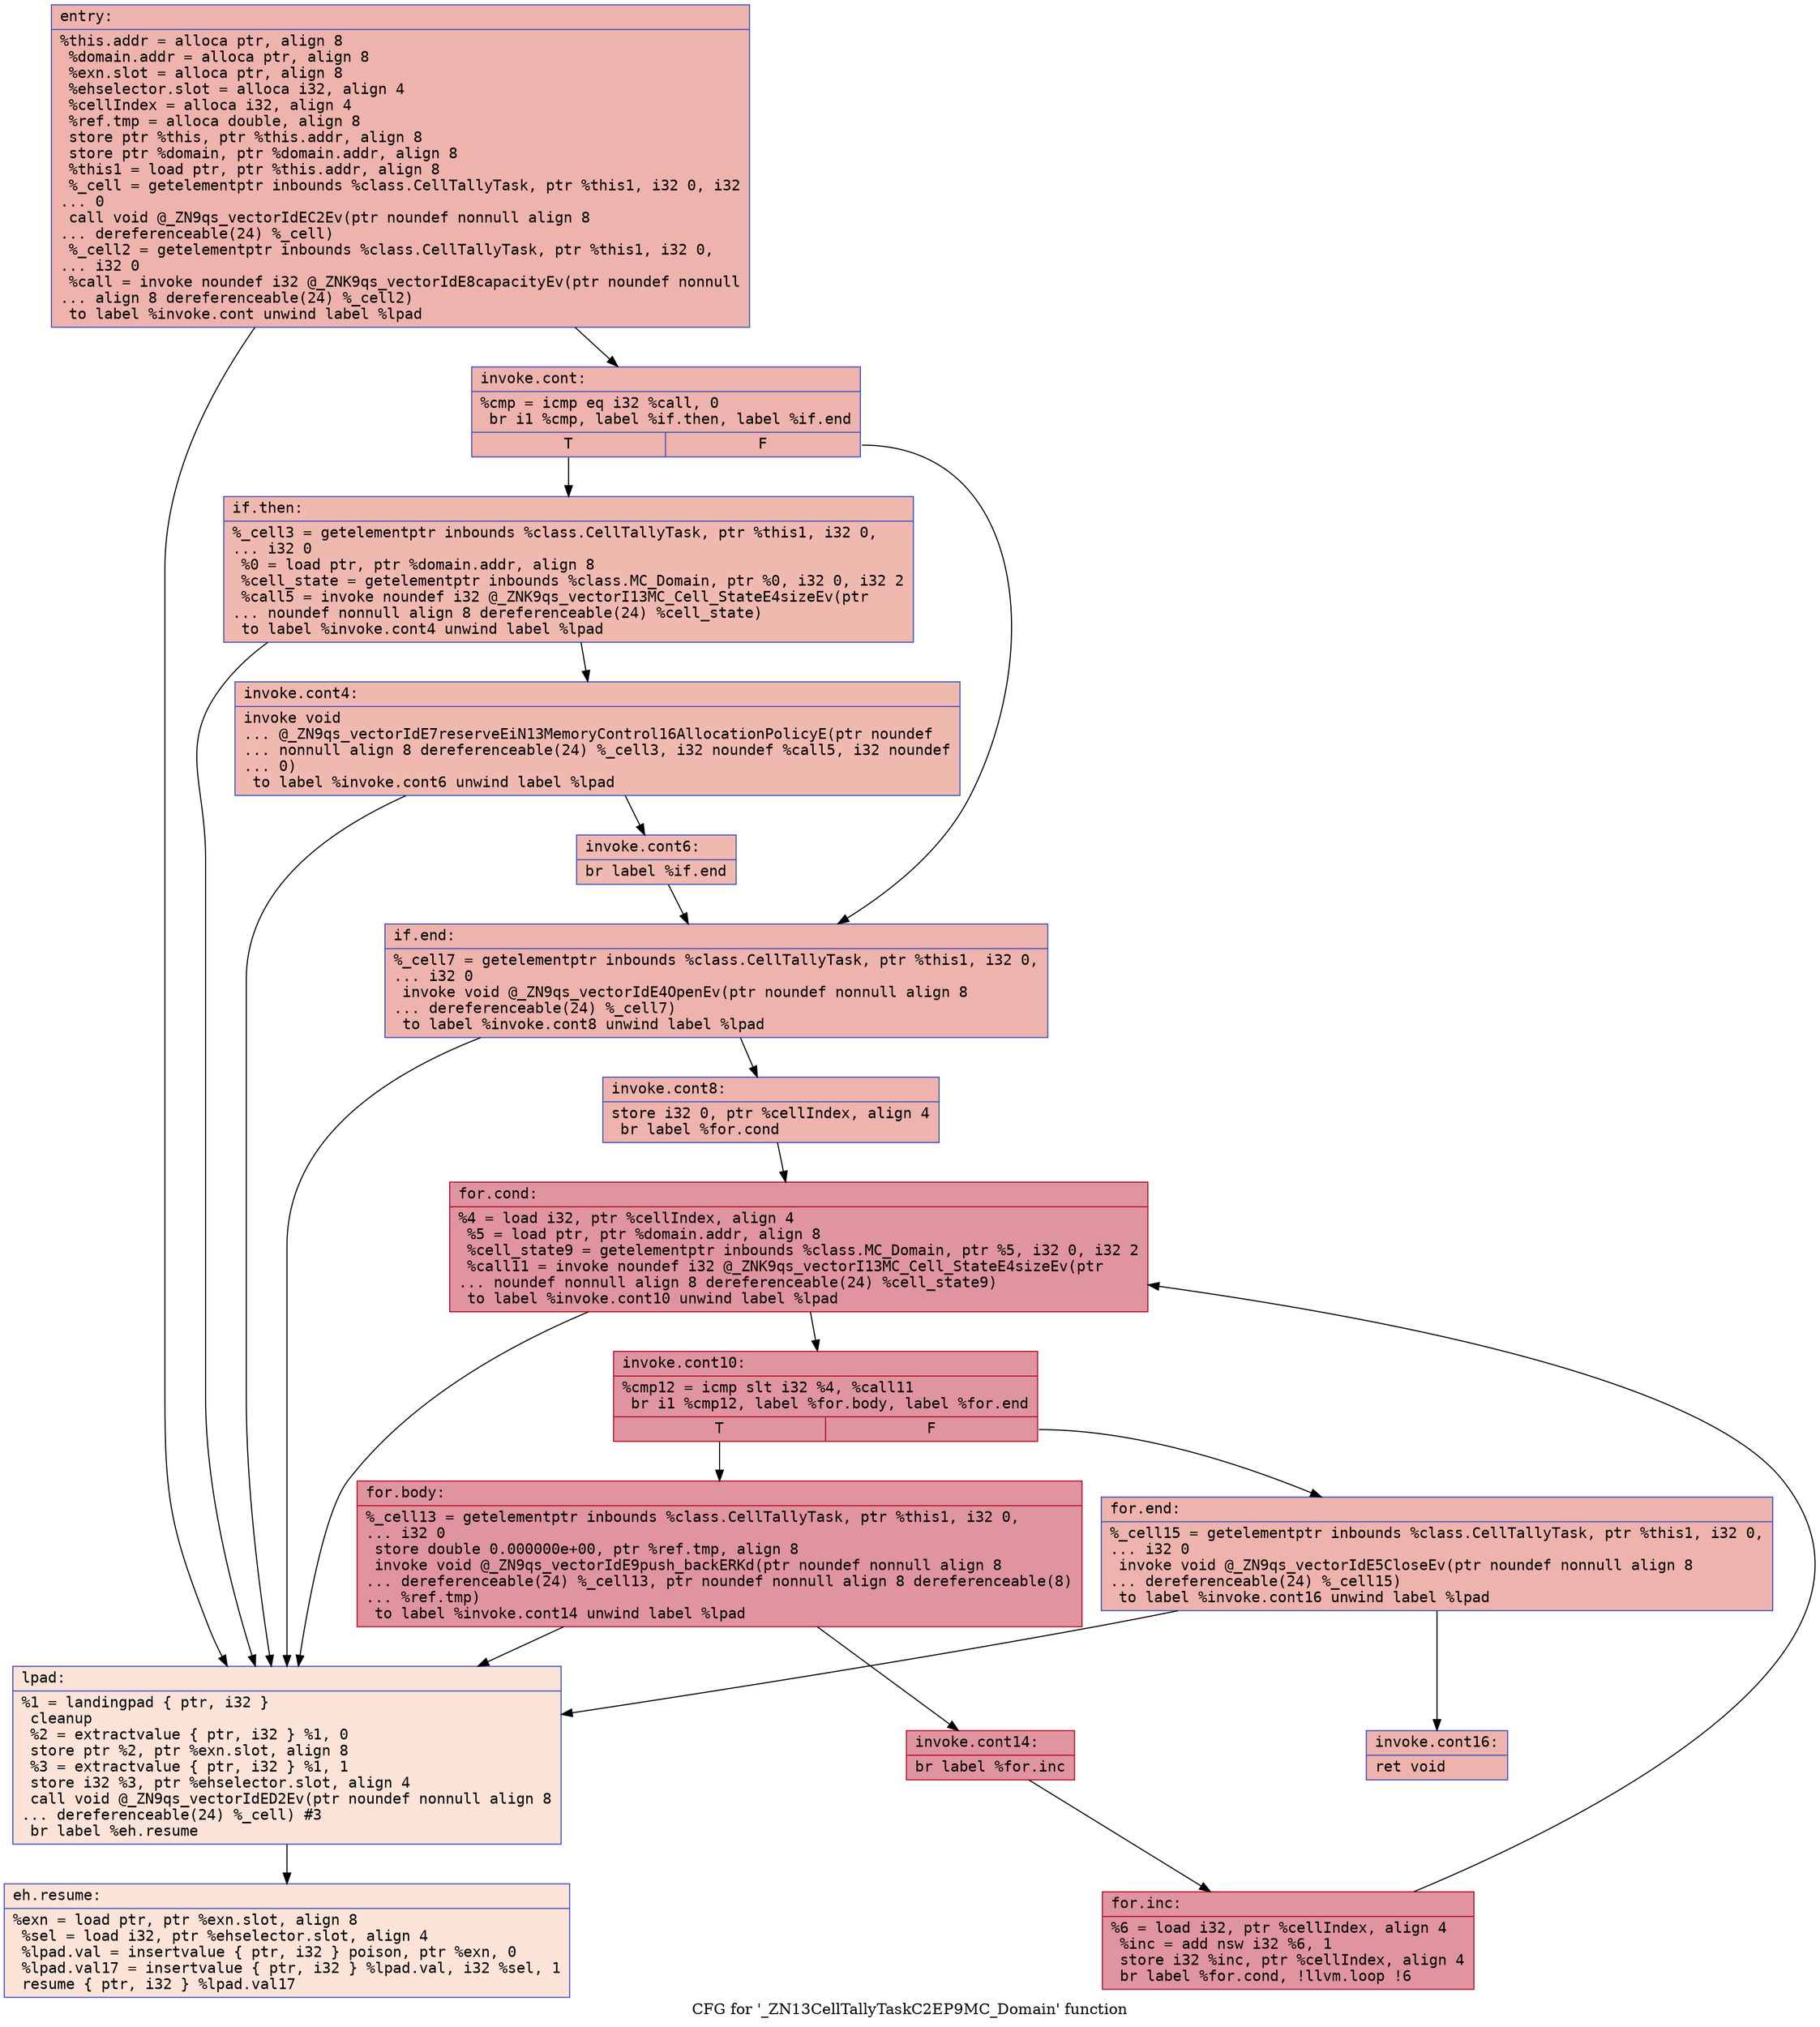 digraph "CFG for '_ZN13CellTallyTaskC2EP9MC_Domain' function" {
	label="CFG for '_ZN13CellTallyTaskC2EP9MC_Domain' function";

	Node0x556c3c7dc950 [shape=record,color="#3d50c3ff", style=filled, fillcolor="#d6524470" fontname="Courier",label="{entry:\l|  %this.addr = alloca ptr, align 8\l  %domain.addr = alloca ptr, align 8\l  %exn.slot = alloca ptr, align 8\l  %ehselector.slot = alloca i32, align 4\l  %cellIndex = alloca i32, align 4\l  %ref.tmp = alloca double, align 8\l  store ptr %this, ptr %this.addr, align 8\l  store ptr %domain, ptr %domain.addr, align 8\l  %this1 = load ptr, ptr %this.addr, align 8\l  %_cell = getelementptr inbounds %class.CellTallyTask, ptr %this1, i32 0, i32\l... 0\l  call void @_ZN9qs_vectorIdEC2Ev(ptr noundef nonnull align 8\l... dereferenceable(24) %_cell)\l  %_cell2 = getelementptr inbounds %class.CellTallyTask, ptr %this1, i32 0,\l... i32 0\l  %call = invoke noundef i32 @_ZNK9qs_vectorIdE8capacityEv(ptr noundef nonnull\l... align 8 dereferenceable(24) %_cell2)\l          to label %invoke.cont unwind label %lpad\l}"];
	Node0x556c3c7dc950 -> Node0x556c3c7dd1e0[tooltip="entry -> invoke.cont\nProbability 100.00%" ];
	Node0x556c3c7dc950 -> Node0x556c3c7dd400[tooltip="entry -> lpad\nProbability 0.00%" ];
	Node0x556c3c7dd1e0 [shape=record,color="#3d50c3ff", style=filled, fillcolor="#d6524470" fontname="Courier",label="{invoke.cont:\l|  %cmp = icmp eq i32 %call, 0\l  br i1 %cmp, label %if.then, label %if.end\l|{<s0>T|<s1>F}}"];
	Node0x556c3c7dd1e0:s0 -> Node0x556c3c7dd640[tooltip="invoke.cont -> if.then\nProbability 37.50%" ];
	Node0x556c3c7dd1e0:s1 -> Node0x556c3c7dd6b0[tooltip="invoke.cont -> if.end\nProbability 62.50%" ];
	Node0x556c3c7dd640 [shape=record,color="#3d50c3ff", style=filled, fillcolor="#de614d70" fontname="Courier",label="{if.then:\l|  %_cell3 = getelementptr inbounds %class.CellTallyTask, ptr %this1, i32 0,\l... i32 0\l  %0 = load ptr, ptr %domain.addr, align 8\l  %cell_state = getelementptr inbounds %class.MC_Domain, ptr %0, i32 0, i32 2\l  %call5 = invoke noundef i32 @_ZNK9qs_vectorI13MC_Cell_StateE4sizeEv(ptr\l... noundef nonnull align 8 dereferenceable(24) %cell_state)\l          to label %invoke.cont4 unwind label %lpad\l}"];
	Node0x556c3c7dd640 -> Node0x556c3c7dda80[tooltip="if.then -> invoke.cont4\nProbability 100.00%" ];
	Node0x556c3c7dd640 -> Node0x556c3c7dd400[tooltip="if.then -> lpad\nProbability 0.00%" ];
	Node0x556c3c7dda80 [shape=record,color="#3d50c3ff", style=filled, fillcolor="#de614d70" fontname="Courier",label="{invoke.cont4:\l|  invoke void\l... @_ZN9qs_vectorIdE7reserveEiN13MemoryControl16AllocationPolicyE(ptr noundef\l... nonnull align 8 dereferenceable(24) %_cell3, i32 noundef %call5, i32 noundef\l... 0)\l          to label %invoke.cont6 unwind label %lpad\l}"];
	Node0x556c3c7dda80 -> Node0x556c3c7ddcd0[tooltip="invoke.cont4 -> invoke.cont6\nProbability 100.00%" ];
	Node0x556c3c7dda80 -> Node0x556c3c7dd400[tooltip="invoke.cont4 -> lpad\nProbability 0.00%" ];
	Node0x556c3c7ddcd0 [shape=record,color="#3d50c3ff", style=filled, fillcolor="#de614d70" fontname="Courier",label="{invoke.cont6:\l|  br label %if.end\l}"];
	Node0x556c3c7ddcd0 -> Node0x556c3c7dd6b0[tooltip="invoke.cont6 -> if.end\nProbability 100.00%" ];
	Node0x556c3c7dd400 [shape=record,color="#3d50c3ff", style=filled, fillcolor="#f6bfa670" fontname="Courier",label="{lpad:\l|  %1 = landingpad \{ ptr, i32 \}\l          cleanup\l  %2 = extractvalue \{ ptr, i32 \} %1, 0\l  store ptr %2, ptr %exn.slot, align 8\l  %3 = extractvalue \{ ptr, i32 \} %1, 1\l  store i32 %3, ptr %ehselector.slot, align 4\l  call void @_ZN9qs_vectorIdED2Ev(ptr noundef nonnull align 8\l... dereferenceable(24) %_cell) #3\l  br label %eh.resume\l}"];
	Node0x556c3c7dd400 -> Node0x556c3c7de460[tooltip="lpad -> eh.resume\nProbability 100.00%" ];
	Node0x556c3c7dd6b0 [shape=record,color="#3d50c3ff", style=filled, fillcolor="#d6524470" fontname="Courier",label="{if.end:\l|  %_cell7 = getelementptr inbounds %class.CellTallyTask, ptr %this1, i32 0,\l... i32 0\l  invoke void @_ZN9qs_vectorIdE4OpenEv(ptr noundef nonnull align 8\l... dereferenceable(24) %_cell7)\l          to label %invoke.cont8 unwind label %lpad\l}"];
	Node0x556c3c7dd6b0 -> Node0x556c3c7dd290[tooltip="if.end -> invoke.cont8\nProbability 100.00%" ];
	Node0x556c3c7dd6b0 -> Node0x556c3c7dd400[tooltip="if.end -> lpad\nProbability 0.00%" ];
	Node0x556c3c7dd290 [shape=record,color="#3d50c3ff", style=filled, fillcolor="#d6524470" fontname="Courier",label="{invoke.cont8:\l|  store i32 0, ptr %cellIndex, align 4\l  br label %for.cond\l}"];
	Node0x556c3c7dd290 -> Node0x556c3c7deb40[tooltip="invoke.cont8 -> for.cond\nProbability 100.00%" ];
	Node0x556c3c7deb40 [shape=record,color="#b70d28ff", style=filled, fillcolor="#b70d2870" fontname="Courier",label="{for.cond:\l|  %4 = load i32, ptr %cellIndex, align 4\l  %5 = load ptr, ptr %domain.addr, align 8\l  %cell_state9 = getelementptr inbounds %class.MC_Domain, ptr %5, i32 0, i32 2\l  %call11 = invoke noundef i32 @_ZNK9qs_vectorI13MC_Cell_StateE4sizeEv(ptr\l... noundef nonnull align 8 dereferenceable(24) %cell_state9)\l          to label %invoke.cont10 unwind label %lpad\l}"];
	Node0x556c3c7deb40 -> Node0x556c3c7dee20[tooltip="for.cond -> invoke.cont10\nProbability 100.00%" ];
	Node0x556c3c7deb40 -> Node0x556c3c7dd400[tooltip="for.cond -> lpad\nProbability 0.00%" ];
	Node0x556c3c7dee20 [shape=record,color="#b70d28ff", style=filled, fillcolor="#b70d2870" fontname="Courier",label="{invoke.cont10:\l|  %cmp12 = icmp slt i32 %4, %call11\l  br i1 %cmp12, label %for.body, label %for.end\l|{<s0>T|<s1>F}}"];
	Node0x556c3c7dee20:s0 -> Node0x556c3c7df0d0[tooltip="invoke.cont10 -> for.body\nProbability 96.88%" ];
	Node0x556c3c7dee20:s1 -> Node0x556c3c7df120[tooltip="invoke.cont10 -> for.end\nProbability 3.12%" ];
	Node0x556c3c7df0d0 [shape=record,color="#b70d28ff", style=filled, fillcolor="#b70d2870" fontname="Courier",label="{for.body:\l|  %_cell13 = getelementptr inbounds %class.CellTallyTask, ptr %this1, i32 0,\l... i32 0\l  store double 0.000000e+00, ptr %ref.tmp, align 8\l  invoke void @_ZN9qs_vectorIdE9push_backERKd(ptr noundef nonnull align 8\l... dereferenceable(24) %_cell13, ptr noundef nonnull align 8 dereferenceable(8)\l... %ref.tmp)\l          to label %invoke.cont14 unwind label %lpad\l}"];
	Node0x556c3c7df0d0 -> Node0x556c3c7df420[tooltip="for.body -> invoke.cont14\nProbability 100.00%" ];
	Node0x556c3c7df0d0 -> Node0x556c3c7dd400[tooltip="for.body -> lpad\nProbability 0.00%" ];
	Node0x556c3c7df420 [shape=record,color="#b70d28ff", style=filled, fillcolor="#b70d2870" fontname="Courier",label="{invoke.cont14:\l|  br label %for.inc\l}"];
	Node0x556c3c7df420 -> Node0x556c3c7df740[tooltip="invoke.cont14 -> for.inc\nProbability 100.00%" ];
	Node0x556c3c7df740 [shape=record,color="#b70d28ff", style=filled, fillcolor="#b70d2870" fontname="Courier",label="{for.inc:\l|  %6 = load i32, ptr %cellIndex, align 4\l  %inc = add nsw i32 %6, 1\l  store i32 %inc, ptr %cellIndex, align 4\l  br label %for.cond, !llvm.loop !6\l}"];
	Node0x556c3c7df740 -> Node0x556c3c7deb40[tooltip="for.inc -> for.cond\nProbability 100.00%" ];
	Node0x556c3c7df120 [shape=record,color="#3d50c3ff", style=filled, fillcolor="#d6524470" fontname="Courier",label="{for.end:\l|  %_cell15 = getelementptr inbounds %class.CellTallyTask, ptr %this1, i32 0,\l... i32 0\l  invoke void @_ZN9qs_vectorIdE5CloseEv(ptr noundef nonnull align 8\l... dereferenceable(24) %_cell15)\l          to label %invoke.cont16 unwind label %lpad\l}"];
	Node0x556c3c7df120 -> Node0x556c3c7dfbd0[tooltip="for.end -> invoke.cont16\nProbability 100.00%" ];
	Node0x556c3c7df120 -> Node0x556c3c7dd400[tooltip="for.end -> lpad\nProbability 0.00%" ];
	Node0x556c3c7dfbd0 [shape=record,color="#3d50c3ff", style=filled, fillcolor="#d6524470" fontname="Courier",label="{invoke.cont16:\l|  ret void\l}"];
	Node0x556c3c7de460 [shape=record,color="#3d50c3ff", style=filled, fillcolor="#f6bfa670" fontname="Courier",label="{eh.resume:\l|  %exn = load ptr, ptr %exn.slot, align 8\l  %sel = load i32, ptr %ehselector.slot, align 4\l  %lpad.val = insertvalue \{ ptr, i32 \} poison, ptr %exn, 0\l  %lpad.val17 = insertvalue \{ ptr, i32 \} %lpad.val, i32 %sel, 1\l  resume \{ ptr, i32 \} %lpad.val17\l}"];
}

